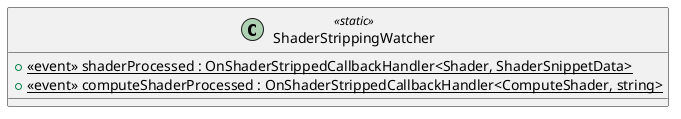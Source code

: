 @startuml
class ShaderStrippingWatcher <<static>> {
    + {static}  <<event>> shaderProcessed : OnShaderStrippedCallbackHandler<Shader, ShaderSnippetData> 
    + {static}  <<event>> computeShaderProcessed : OnShaderStrippedCallbackHandler<ComputeShader, string> 
}
@enduml
